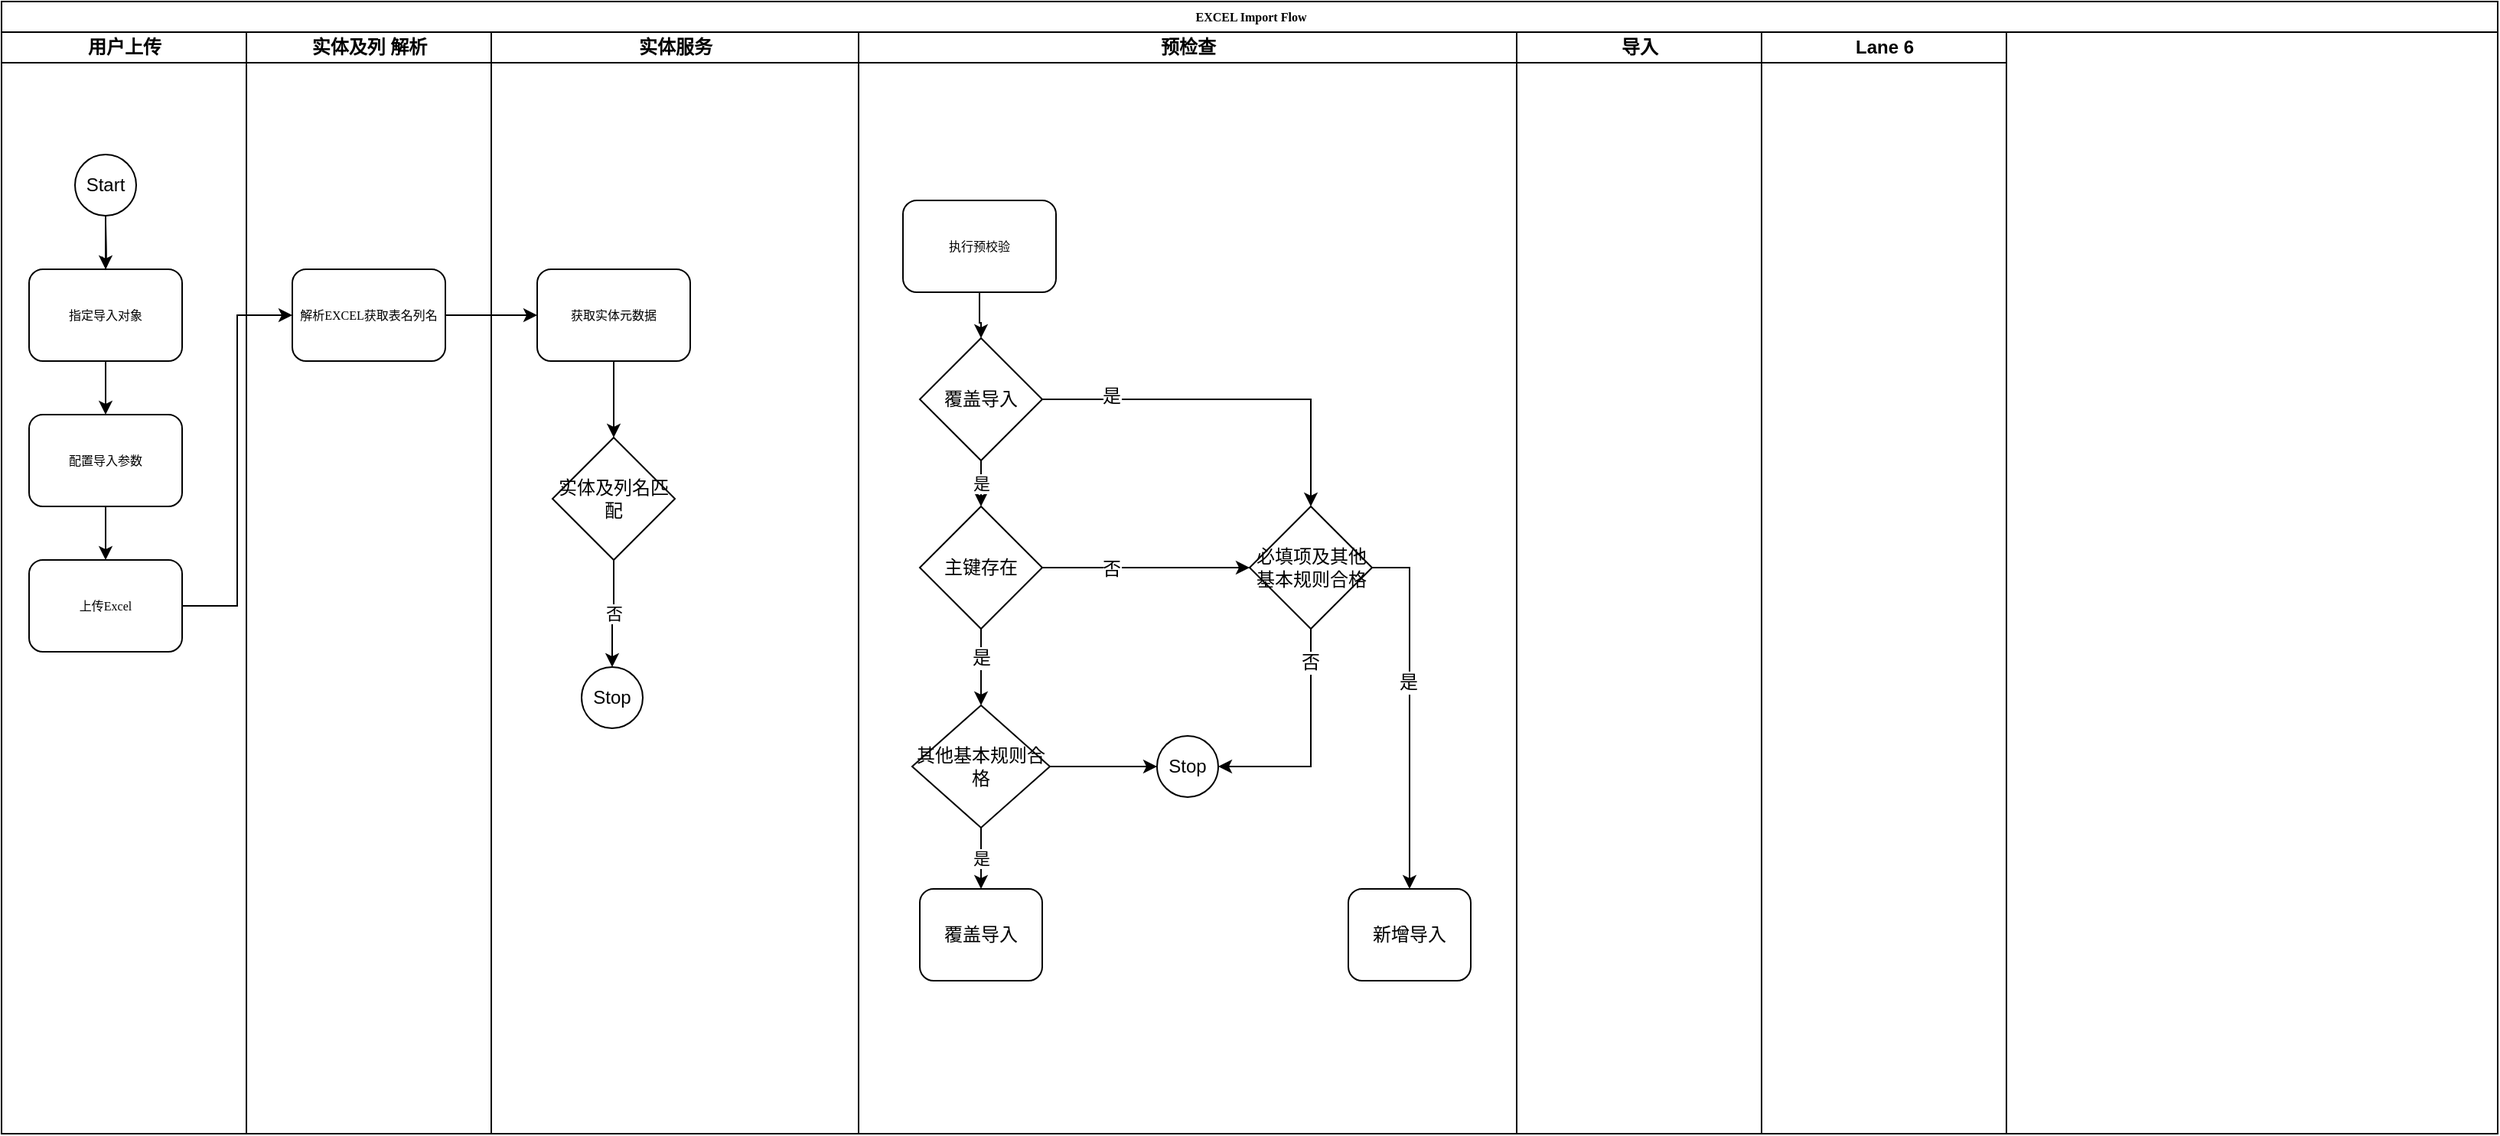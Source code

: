 <mxfile version="10.6.7" type="github"><diagram name="Page-1" id="74e2e168-ea6b-b213-b513-2b3c1d86103e"><mxGraphModel dx="857" dy="641" grid="1" gridSize="10" guides="1" tooltips="1" connect="1" arrows="1" fold="1" page="1" pageScale="1" pageWidth="1100" pageHeight="850" background="#ffffff" math="0" shadow="0"><root><mxCell id="0"/><mxCell id="1" parent="0"/><mxCell id="77e6c97f196da883-1" value="EXCEL Import Flow" style="swimlane;html=1;childLayout=stackLayout;startSize=20;rounded=0;shadow=0;labelBackgroundColor=none;strokeColor=#000000;strokeWidth=1;fillColor=#ffffff;fontFamily=Verdana;fontSize=8;fontColor=#000000;align=center;" parent="1" vertex="1"><mxGeometry x="70" y="40" width="1631" height="740" as="geometry"/></mxCell><mxCell id="107ba76e4e335f99-1" style="edgeStyle=orthogonalEdgeStyle;rounded=1;html=1;labelBackgroundColor=none;startArrow=none;startFill=0;startSize=5;endArrow=classicThin;endFill=1;endSize=5;jettySize=auto;orthogonalLoop=1;strokeColor=#000000;strokeWidth=1;fontFamily=Verdana;fontSize=8;fontColor=#000000;" parent="77e6c97f196da883-1" source="77e6c97f196da883-17" edge="1"><mxGeometry relative="1" as="geometry"><mxPoint x="670" y="450" as="targetPoint"/></mxGeometry></mxCell><mxCell id="107ba76e4e335f99-2" style="edgeStyle=orthogonalEdgeStyle;rounded=1;html=1;labelBackgroundColor=none;startArrow=none;startFill=0;startSize=5;endArrow=classicThin;endFill=1;endSize=5;jettySize=auto;orthogonalLoop=1;strokeColor=#000000;strokeWidth=1;fontFamily=Verdana;fontSize=8;fontColor=#000000;" parent="77e6c97f196da883-1" source="77e6c97f196da883-22" edge="1"><mxGeometry relative="1" as="geometry"><Array as="points"><mxPoint x="660" y="610"/><mxPoint x="660" y="550"/><mxPoint x="400" y="550"/></Array><mxPoint x="400" y="580" as="targetPoint"/></mxGeometry></mxCell><mxCell id="107ba76e4e335f99-3" style="edgeStyle=orthogonalEdgeStyle;rounded=1;html=1;labelBackgroundColor=none;startArrow=none;startFill=0;startSize=5;endArrow=classicThin;endFill=1;endSize=5;jettySize=auto;orthogonalLoop=1;strokeColor=#000000;strokeWidth=1;fontFamily=Verdana;fontSize=8;fontColor=#000000;" parent="77e6c97f196da883-1" source="77e6c97f196da883-22" edge="1"><mxGeometry relative="1" as="geometry"><mxPoint x="610" y="610" as="targetPoint"/></mxGeometry></mxCell><mxCell id="107ba76e4e335f99-4" style="edgeStyle=orthogonalEdgeStyle;rounded=1;html=1;labelBackgroundColor=none;startArrow=none;startFill=0;startSize=5;endArrow=classicThin;endFill=1;endSize=5;jettySize=auto;orthogonalLoop=1;strokeColor=#000000;strokeWidth=1;fontFamily=Verdana;fontSize=8;fontColor=#000000;" parent="77e6c97f196da883-1" source="77e6c97f196da883-22" edge="1"><mxGeometry relative="1" as="geometry"><Array as="points"><mxPoint x="660" y="610"/><mxPoint x="660" y="550"/><mxPoint x="80" y="550"/></Array><mxPoint x="80" y="580" as="targetPoint"/></mxGeometry></mxCell><mxCell id="107ba76e4e335f99-5" style="edgeStyle=orthogonalEdgeStyle;rounded=1;html=1;labelBackgroundColor=none;startArrow=none;startFill=0;startSize=5;endArrow=classicThin;endFill=1;endSize=5;jettySize=auto;orthogonalLoop=1;strokeColor=#000000;strokeWidth=1;fontFamily=Verdana;fontSize=8;fontColor=#000000;" parent="77e6c97f196da883-1" target="77e6c97f196da883-19" edge="1"><mxGeometry relative="1" as="geometry"><Array as="points"><mxPoint x="80" y="650"/><mxPoint x="490" y="650"/><mxPoint x="490" y="610"/></Array><mxPoint x="80" y="640" as="sourcePoint"/></mxGeometry></mxCell><mxCell id="107ba76e4e335f99-6" style="edgeStyle=orthogonalEdgeStyle;rounded=1;html=1;labelBackgroundColor=none;startArrow=none;startFill=0;startSize=5;endArrow=classicThin;endFill=1;endSize=5;jettySize=auto;orthogonalLoop=1;strokeColor=#000000;strokeWidth=1;fontFamily=Verdana;fontSize=8;fontColor=#000000;" parent="77e6c97f196da883-1" target="77e6c97f196da883-19" edge="1"><mxGeometry relative="1" as="geometry"><mxPoint x="450" y="610" as="sourcePoint"/></mxGeometry></mxCell><mxCell id="77e6c97f196da883-2" value="用户上传" style="swimlane;html=1;startSize=20;" parent="77e6c97f196da883-1" vertex="1"><mxGeometry y="20" width="160" height="720" as="geometry"><mxRectangle y="20" width="60" height="730" as="alternateBounds"/></mxGeometry></mxCell><mxCell id="ursDNBjZKdljBSYUMQfa-7" value="" style="edgeStyle=orthogonalEdgeStyle;rounded=0;orthogonalLoop=1;jettySize=auto;html=1;" edge="1" parent="77e6c97f196da883-2" source="77e6c97f196da883-11" target="ursDNBjZKdljBSYUMQfa-1"><mxGeometry relative="1" as="geometry"/></mxCell><mxCell id="77e6c97f196da883-11" value="指定导入对象" style="rounded=1;whiteSpace=wrap;html=1;shadow=0;labelBackgroundColor=none;strokeColor=#000000;strokeWidth=1;fillColor=#ffffff;fontFamily=Verdana;fontSize=8;fontColor=#000000;align=center;" parent="77e6c97f196da883-2" vertex="1"><mxGeometry x="18" y="155" width="100" height="60" as="geometry"/></mxCell><mxCell id="77e6c97f196da883-26" style="edgeStyle=orthogonalEdgeStyle;rounded=1;html=1;labelBackgroundColor=none;startArrow=none;startFill=0;startSize=5;endArrow=classicThin;endFill=1;endSize=5;jettySize=auto;orthogonalLoop=1;strokeColor=#000000;strokeWidth=1;fontFamily=Verdana;fontSize=8;fontColor=#000000;" parent="77e6c97f196da883-2" target="77e6c97f196da883-11" edge="1"><mxGeometry relative="1" as="geometry"><mxPoint x="68" y="125" as="sourcePoint"/></mxGeometry></mxCell><mxCell id="O9khOAPobdIQdFnaZPA3-2" value="" style="edgeStyle=orthogonalEdgeStyle;rounded=0;orthogonalLoop=1;jettySize=auto;html=1;exitX=0.5;exitY=1;exitDx=0;exitDy=0;" parent="77e6c97f196da883-2" source="O9khOAPobdIQdFnaZPA3-1" target="77e6c97f196da883-11" edge="1"><mxGeometry relative="1" as="geometry"/></mxCell><mxCell id="O9khOAPobdIQdFnaZPA3-1" value="Start" style="ellipse;whiteSpace=wrap;html=1;aspect=fixed;" parent="77e6c97f196da883-2" vertex="1"><mxGeometry x="48" y="80" width="40" height="40" as="geometry"/></mxCell><mxCell id="ursDNBjZKdljBSYUMQfa-8" value="" style="edgeStyle=orthogonalEdgeStyle;rounded=0;orthogonalLoop=1;jettySize=auto;html=1;" edge="1" parent="77e6c97f196da883-2" source="ursDNBjZKdljBSYUMQfa-1" target="ursDNBjZKdljBSYUMQfa-2"><mxGeometry relative="1" as="geometry"/></mxCell><mxCell id="ursDNBjZKdljBSYUMQfa-1" value="配置导入参数" style="rounded=1;whiteSpace=wrap;html=1;shadow=0;labelBackgroundColor=none;strokeColor=#000000;strokeWidth=1;fillColor=#ffffff;fontFamily=Verdana;fontSize=8;fontColor=#000000;align=center;" vertex="1" parent="77e6c97f196da883-2"><mxGeometry x="18" y="250" width="100" height="60" as="geometry"/></mxCell><mxCell id="ursDNBjZKdljBSYUMQfa-2" value="上传Excel" style="rounded=1;whiteSpace=wrap;html=1;shadow=0;labelBackgroundColor=none;strokeColor=#000000;strokeWidth=1;fillColor=#ffffff;fontFamily=Verdana;fontSize=8;fontColor=#000000;align=center;" vertex="1" parent="77e6c97f196da883-2"><mxGeometry x="18" y="345" width="100" height="60" as="geometry"/></mxCell><mxCell id="77e6c97f196da883-3" value="实体及列 解析" style="swimlane;html=1;startSize=20;" parent="77e6c97f196da883-1" vertex="1"><mxGeometry x="160" y="20" width="160" height="720" as="geometry"/></mxCell><mxCell id="77e6c97f196da883-9" value="解析EXCEL获取表名列名" style="rounded=1;whiteSpace=wrap;html=1;shadow=0;labelBackgroundColor=none;strokeColor=#000000;strokeWidth=1;fillColor=#ffffff;fontFamily=Verdana;fontSize=8;fontColor=#000000;align=center;" parent="77e6c97f196da883-3" vertex="1"><mxGeometry x="30" y="155" width="100" height="60" as="geometry"/></mxCell><mxCell id="77e6c97f196da883-4" value="实体服务" style="swimlane;html=1;startSize=20;direction=east;" parent="77e6c97f196da883-1" vertex="1"><mxGeometry x="320" y="20" width="240" height="720" as="geometry"/></mxCell><mxCell id="ursDNBjZKdljBSYUMQfa-15" value="" style="edgeStyle=orthogonalEdgeStyle;rounded=0;orthogonalLoop=1;jettySize=auto;html=1;" edge="1" parent="77e6c97f196da883-4" source="77e6c97f196da883-12" target="ursDNBjZKdljBSYUMQfa-14"><mxGeometry relative="1" as="geometry"/></mxCell><mxCell id="77e6c97f196da883-12" value="获取实体元数据" style="rounded=1;whiteSpace=wrap;html=1;shadow=0;labelBackgroundColor=none;strokeColor=#000000;strokeWidth=1;fillColor=#ffffff;fontFamily=Verdana;fontSize=8;fontColor=#000000;align=center;" parent="77e6c97f196da883-4" vertex="1"><mxGeometry x="30" y="155" width="100" height="60" as="geometry"/></mxCell><mxCell id="ursDNBjZKdljBSYUMQfa-17" value="否" style="edgeStyle=orthogonalEdgeStyle;rounded=0;orthogonalLoop=1;jettySize=auto;html=1;" edge="1" parent="77e6c97f196da883-4" source="ursDNBjZKdljBSYUMQfa-14" target="ursDNBjZKdljBSYUMQfa-18"><mxGeometry relative="1" as="geometry"><mxPoint x="59" y="403" as="targetPoint"/></mxGeometry></mxCell><mxCell id="ursDNBjZKdljBSYUMQfa-14" value="实体及列名匹配" style="rhombus;whiteSpace=wrap;html=1;" vertex="1" parent="77e6c97f196da883-4"><mxGeometry x="40" y="265" width="80" height="80" as="geometry"/></mxCell><mxCell id="ursDNBjZKdljBSYUMQfa-18" value="Stop" style="ellipse;whiteSpace=wrap;html=1;aspect=fixed;" vertex="1" parent="77e6c97f196da883-4"><mxGeometry x="59" y="415" width="40" height="40" as="geometry"/></mxCell><mxCell id="77e6c97f196da883-5" value="预检查" style="swimlane;html=1;startSize=20;" parent="77e6c97f196da883-1" vertex="1"><mxGeometry x="560" y="20" width="430" height="720" as="geometry"/></mxCell><mxCell id="ursDNBjZKdljBSYUMQfa-24" style="edgeStyle=orthogonalEdgeStyle;rounded=0;orthogonalLoop=1;jettySize=auto;html=1;exitX=0.5;exitY=1;exitDx=0;exitDy=0;" edge="1" parent="77e6c97f196da883-5" source="ursDNBjZKdljBSYUMQfa-3" target="ursDNBjZKdljBSYUMQfa-4"><mxGeometry relative="1" as="geometry"/></mxCell><mxCell id="ursDNBjZKdljBSYUMQfa-3" value="执行预校验" style="rounded=1;whiteSpace=wrap;html=1;shadow=0;labelBackgroundColor=none;strokeColor=#000000;strokeWidth=1;fillColor=#ffffff;fontFamily=Verdana;fontSize=8;fontColor=#000000;align=center;" vertex="1" parent="77e6c97f196da883-5"><mxGeometry x="29" y="110" width="100" height="60" as="geometry"/></mxCell><mxCell id="ursDNBjZKdljBSYUMQfa-9" value="是" style="edgeStyle=orthogonalEdgeStyle;rounded=0;orthogonalLoop=1;jettySize=auto;html=1;entryX=0.5;entryY=0;entryDx=0;entryDy=0;" edge="1" parent="77e6c97f196da883-5" source="ursDNBjZKdljBSYUMQfa-4" target="ursDNBjZKdljBSYUMQfa-12"><mxGeometry relative="1" as="geometry"/></mxCell><mxCell id="ursDNBjZKdljBSYUMQfa-13" value="" style="edgeStyle=orthogonalEdgeStyle;rounded=0;orthogonalLoop=1;jettySize=auto;html=1;entryX=0.5;entryY=0;entryDx=0;entryDy=0;" edge="1" parent="77e6c97f196da883-5" source="ursDNBjZKdljBSYUMQfa-4" target="ursDNBjZKdljBSYUMQfa-28"><mxGeometry relative="1" as="geometry"><mxPoint x="205" y="480" as="targetPoint"/></mxGeometry></mxCell><mxCell id="ursDNBjZKdljBSYUMQfa-21" value="是" style="text;html=1;resizable=0;points=[];align=center;verticalAlign=middle;labelBackgroundColor=#ffffff;" vertex="1" connectable="0" parent="ursDNBjZKdljBSYUMQfa-13"><mxGeometry x="-0.636" y="2" relative="1" as="geometry"><mxPoint as="offset"/></mxGeometry></mxCell><mxCell id="ursDNBjZKdljBSYUMQfa-4" value="覆盖导入" style="rhombus;whiteSpace=wrap;html=1;" vertex="1" parent="77e6c97f196da883-5"><mxGeometry x="40" y="200" width="80" height="80" as="geometry"/></mxCell><mxCell id="ursDNBjZKdljBSYUMQfa-19" value="" style="edgeStyle=orthogonalEdgeStyle;rounded=0;orthogonalLoop=1;jettySize=auto;html=1;entryX=0;entryY=0.5;entryDx=0;entryDy=0;" edge="1" parent="77e6c97f196da883-5" source="ursDNBjZKdljBSYUMQfa-12" target="ursDNBjZKdljBSYUMQfa-28"><mxGeometry relative="1" as="geometry"><mxPoint x="205" y="480" as="targetPoint"/></mxGeometry></mxCell><mxCell id="ursDNBjZKdljBSYUMQfa-20" value="否" style="text;html=1;resizable=0;points=[];align=center;verticalAlign=middle;labelBackgroundColor=#ffffff;" vertex="1" connectable="0" parent="ursDNBjZKdljBSYUMQfa-19"><mxGeometry x="-0.333" y="-1" relative="1" as="geometry"><mxPoint as="offset"/></mxGeometry></mxCell><mxCell id="ursDNBjZKdljBSYUMQfa-23" value="" style="edgeStyle=orthogonalEdgeStyle;rounded=0;orthogonalLoop=1;jettySize=auto;html=1;" edge="1" parent="77e6c97f196da883-5" source="ursDNBjZKdljBSYUMQfa-12" target="ursDNBjZKdljBSYUMQfa-22"><mxGeometry relative="1" as="geometry"/></mxCell><mxCell id="ursDNBjZKdljBSYUMQfa-25" value="是" style="text;html=1;resizable=0;points=[];align=center;verticalAlign=middle;labelBackgroundColor=#ffffff;" vertex="1" connectable="0" parent="ursDNBjZKdljBSYUMQfa-23"><mxGeometry x="-0.236" relative="1" as="geometry"><mxPoint as="offset"/></mxGeometry></mxCell><mxCell id="ursDNBjZKdljBSYUMQfa-12" value="主键存在" style="rhombus;whiteSpace=wrap;html=1;" vertex="1" parent="77e6c97f196da883-5"><mxGeometry x="40" y="310" width="80" height="80" as="geometry"/></mxCell><mxCell id="ursDNBjZKdljBSYUMQfa-30" value="是" style="edgeStyle=orthogonalEdgeStyle;rounded=0;orthogonalLoop=1;jettySize=auto;html=1;exitX=0.5;exitY=1;exitDx=0;exitDy=0;" edge="1" parent="77e6c97f196da883-5" source="ursDNBjZKdljBSYUMQfa-22" target="ursDNBjZKdljBSYUMQfa-26"><mxGeometry relative="1" as="geometry"/></mxCell><mxCell id="ursDNBjZKdljBSYUMQfa-34" style="edgeStyle=orthogonalEdgeStyle;rounded=0;orthogonalLoop=1;jettySize=auto;html=1;exitX=1;exitY=0.5;exitDx=0;exitDy=0;" edge="1" parent="77e6c97f196da883-5" source="ursDNBjZKdljBSYUMQfa-22" target="ursDNBjZKdljBSYUMQfa-33"><mxGeometry relative="1" as="geometry"/></mxCell><mxCell id="ursDNBjZKdljBSYUMQfa-22" value="其他基本规则合格" style="rhombus;whiteSpace=wrap;html=1;" vertex="1" parent="77e6c97f196da883-5"><mxGeometry x="35" y="440" width="90" height="80" as="geometry"/></mxCell><mxCell id="ursDNBjZKdljBSYUMQfa-26" value="覆盖导入" style="rounded=1;whiteSpace=wrap;html=1;" vertex="1" parent="77e6c97f196da883-5"><mxGeometry x="40" y="560" width="80" height="60" as="geometry"/></mxCell><mxCell id="ursDNBjZKdljBSYUMQfa-31" style="edgeStyle=orthogonalEdgeStyle;rounded=0;orthogonalLoop=1;jettySize=auto;html=1;exitX=1;exitY=0.5;exitDx=0;exitDy=0;" edge="1" parent="77e6c97f196da883-5" source="ursDNBjZKdljBSYUMQfa-28" target="ursDNBjZKdljBSYUMQfa-29"><mxGeometry relative="1" as="geometry"/></mxCell><mxCell id="ursDNBjZKdljBSYUMQfa-32" value="是" style="text;html=1;resizable=0;points=[];align=center;verticalAlign=middle;labelBackgroundColor=#ffffff;" vertex="1" connectable="0" parent="ursDNBjZKdljBSYUMQfa-31"><mxGeometry x="0.006" y="-19" relative="1" as="geometry"><mxPoint x="18" y="-19" as="offset"/></mxGeometry></mxCell><mxCell id="ursDNBjZKdljBSYUMQfa-35" style="edgeStyle=orthogonalEdgeStyle;rounded=0;orthogonalLoop=1;jettySize=auto;html=1;exitX=0.5;exitY=1;exitDx=0;exitDy=0;entryX=1;entryY=0.5;entryDx=0;entryDy=0;" edge="1" parent="77e6c97f196da883-5" source="ursDNBjZKdljBSYUMQfa-28" target="ursDNBjZKdljBSYUMQfa-33"><mxGeometry relative="1" as="geometry"/></mxCell><mxCell id="ursDNBjZKdljBSYUMQfa-36" value="否" style="text;html=1;resizable=0;points=[];align=center;verticalAlign=middle;labelBackgroundColor=#ffffff;" vertex="1" connectable="0" parent="ursDNBjZKdljBSYUMQfa-35"><mxGeometry x="-0.71" y="-1" relative="1" as="geometry"><mxPoint as="offset"/></mxGeometry></mxCell><mxCell id="ursDNBjZKdljBSYUMQfa-28" value="必填项及其他基本规则合格&lt;br&gt;" style="rhombus;whiteSpace=wrap;html=1;" vertex="1" parent="77e6c97f196da883-5"><mxGeometry x="255.5" y="310" width="80" height="80" as="geometry"/></mxCell><mxCell id="ursDNBjZKdljBSYUMQfa-29" value="新增导入" style="rounded=1;whiteSpace=wrap;html=1;" vertex="1" parent="77e6c97f196da883-5"><mxGeometry x="320" y="560" width="80" height="60" as="geometry"/></mxCell><mxCell id="ursDNBjZKdljBSYUMQfa-33" value="Stop" style="ellipse;whiteSpace=wrap;html=1;aspect=fixed;" vertex="1" parent="77e6c97f196da883-5"><mxGeometry x="195" y="460" width="40" height="40" as="geometry"/></mxCell><mxCell id="77e6c97f196da883-6" value="导入" style="swimlane;html=1;startSize=20;" parent="77e6c97f196da883-1" vertex="1"><mxGeometry x="990" y="20" width="160" height="720" as="geometry"/></mxCell><mxCell id="77e6c97f196da883-37" style="edgeStyle=orthogonalEdgeStyle;rounded=1;html=1;labelBackgroundColor=none;startArrow=none;startFill=0;startSize=5;endArrow=classicThin;endFill=1;endSize=5;jettySize=auto;orthogonalLoop=1;strokeColor=#000000;strokeWidth=1;fontFamily=Verdana;fontSize=8;fontColor=#000000;" parent="77e6c97f196da883-6" source="77e6c97f196da883-18" edge="1"><mxGeometry relative="1" as="geometry"><mxPoint x="80" y="480" as="targetPoint"/></mxGeometry></mxCell><mxCell id="77e6c97f196da883-38" style="edgeStyle=orthogonalEdgeStyle;rounded=1;html=1;labelBackgroundColor=none;startArrow=none;startFill=0;startSize=5;endArrow=classicThin;endFill=1;endSize=5;jettySize=auto;orthogonalLoop=1;strokeColor=#000000;strokeWidth=1;fontFamily=Verdana;fontSize=8;fontColor=#000000;" parent="77e6c97f196da883-6" source="77e6c97f196da883-21" edge="1"><mxGeometry relative="1" as="geometry"><mxPoint x="80" y="560" as="targetPoint"/></mxGeometry></mxCell><mxCell id="77e6c97f196da883-7" value="Lane 6" style="swimlane;html=1;startSize=20;" parent="77e6c97f196da883-1" vertex="1"><mxGeometry x="1150" y="20" width="160" height="720" as="geometry"/></mxCell><mxCell id="O9khOAPobdIQdFnaZPA3-3" value="" style="edgeStyle=orthogonalEdgeStyle;rounded=0;orthogonalLoop=1;jettySize=auto;html=1;exitX=1;exitY=0.5;exitDx=0;exitDy=0;entryX=0;entryY=0.5;entryDx=0;entryDy=0;" parent="77e6c97f196da883-1" source="ursDNBjZKdljBSYUMQfa-2" target="77e6c97f196da883-9" edge="1"><mxGeometry relative="1" as="geometry"/></mxCell><mxCell id="O9khOAPobdIQdFnaZPA3-4" value="" style="edgeStyle=orthogonalEdgeStyle;rounded=0;orthogonalLoop=1;jettySize=auto;html=1;" parent="77e6c97f196da883-1" source="77e6c97f196da883-9" target="77e6c97f196da883-12" edge="1"><mxGeometry relative="1" as="geometry"/></mxCell></root></mxGraphModel></diagram></mxfile>
